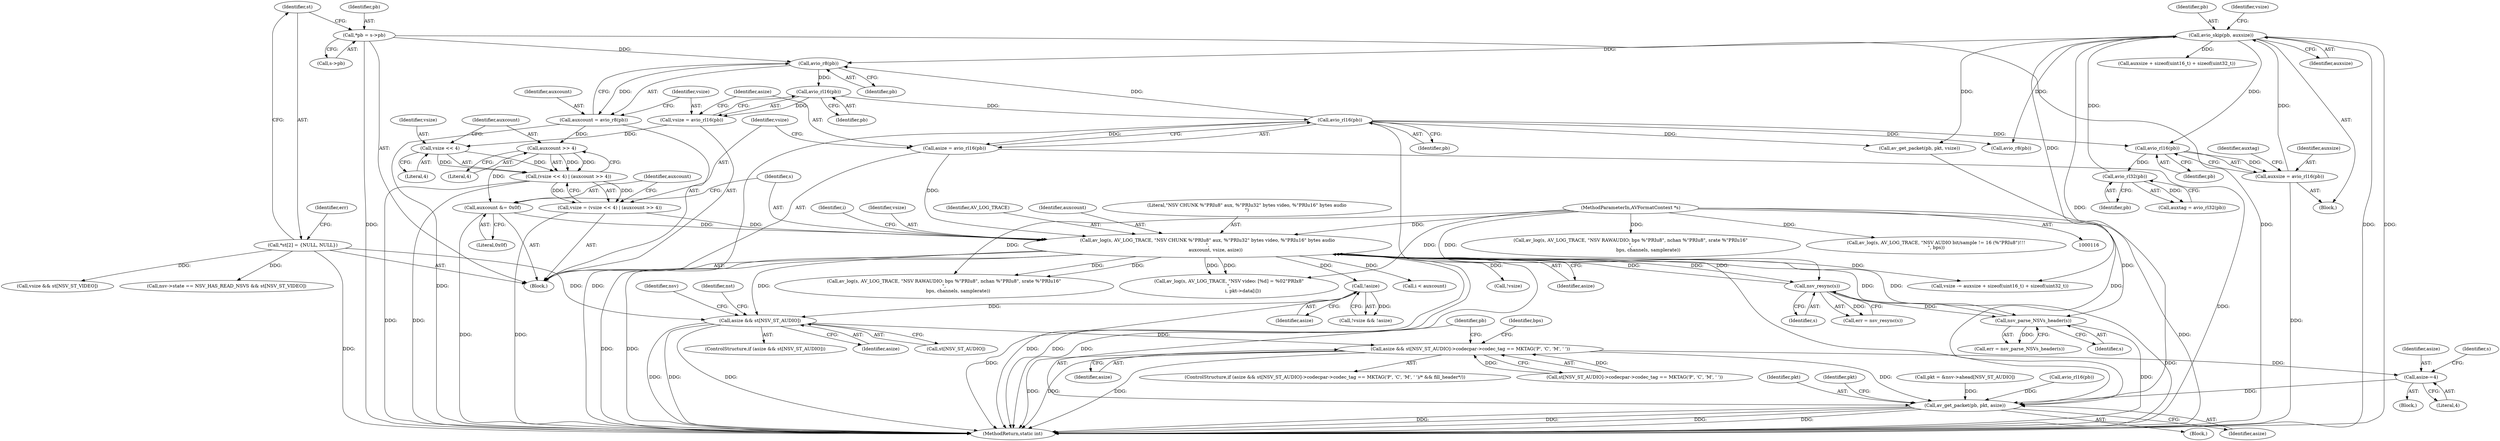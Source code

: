 digraph "1_libav_fe6eea99efac66839052af547426518efd970b24@array" {
"1000445" [label="(Call,asize && st[NSV_ST_AUDIO])"];
"1000304" [label="(Call,!asize)"];
"1000255" [label="(Call,av_log(s, AV_LOG_TRACE, \"NSV CHUNK %\"PRIu8\" aux, %\"PRIu32\" bytes video, %\"PRIu16\" bytes audio\n\",\n           auxcount, vsize, asize))"];
"1000208" [label="(Call,nsv_parse_NSVs_header(s))"];
"1000192" [label="(Call,nsv_resync(s))"];
"1000117" [label="(MethodParameterIn,AVFormatContext *s)"];
"1000252" [label="(Call,auxcount &= 0x0f)"];
"1000249" [label="(Call,auxcount >> 4)"];
"1000231" [label="(Call,auxcount = avio_r8(pb))"];
"1000233" [label="(Call,avio_r8(pb))"];
"1000281" [label="(Call,avio_skip(pb, auxsize))"];
"1000279" [label="(Call,avio_rl32(pb))"];
"1000275" [label="(Call,avio_rl16(pb))"];
"1000241" [label="(Call,avio_rl16(pb))"];
"1000237" [label="(Call,avio_rl16(pb))"];
"1000273" [label="(Call,auxsize = avio_rl16(pb))"];
"1000127" [label="(Call,*pb = s->pb)"];
"1000243" [label="(Call,vsize = (vsize << 4) | (auxcount >> 4))"];
"1000245" [label="(Call,(vsize << 4) | (auxcount >> 4))"];
"1000246" [label="(Call,vsize << 4)"];
"1000235" [label="(Call,vsize = avio_rl16(pb))"];
"1000239" [label="(Call,asize = avio_rl16(pb))"];
"1000133" [label="(Call,*st[2] = {NULL, NULL})"];
"1000467" [label="(Call,asize && st[NSV_ST_AUDIO]->codecpar->codec_tag == MKTAG('P', 'C', 'M', ' '))"];
"1000506" [label="(Call,asize-=4)"];
"1000583" [label="(Call,av_get_packet(pb, pkt, asize))"];
"1000192" [label="(Call,nsv_resync(s))"];
"1000255" [label="(Call,av_log(s, AV_LOG_TRACE, \"NSV CHUNK %\"PRIu8\" aux, %\"PRIu32\" bytes video, %\"PRIu16\" bytes audio\n\",\n           auxcount, vsize, asize))"];
"1000257" [label="(Identifier,AV_LOG_TRACE)"];
"1000277" [label="(Call,auxtag = avio_rl32(pb))"];
"1000246" [label="(Call,vsize << 4)"];
"1000506" [label="(Call,asize-=4)"];
"1000488" [label="(Call,avio_r8(pb))"];
"1000286" [label="(Call,auxsize + sizeof(uint16_t) + sizeof(uint32_t))"];
"1000259" [label="(Identifier,auxcount)"];
"1000282" [label="(Identifier,pb)"];
"1000208" [label="(Call,nsv_parse_NSVs_header(s))"];
"1000239" [label="(Call,asize = avio_rl16(pb))"];
"1000252" [label="(Call,auxcount &= 0x0f)"];
"1000247" [label="(Identifier,vsize)"];
"1000444" [label="(ControlStructure,if (asize && st[NSV_ST_AUDIO]))"];
"1000583" [label="(Call,av_get_packet(pb, pkt, asize))"];
"1000304" [label="(Call,!asize)"];
"1000117" [label="(MethodParameterIn,AVFormatContext *s)"];
"1000258" [label="(Literal,\"NSV CHUNK %\"PRIu8\" aux, %\"PRIu32\" bytes video, %\"PRIu16\" bytes audio\n\")"];
"1000576" [label="(Call,av_log(s, AV_LOG_TRACE, \"NSV RAWAUDIO: bps %\"PRIu8\", nchan %\"PRIu8\", srate %\"PRIu16\"\n\",\n                        bps, channels, samplerate))"];
"1000127" [label="(Call,*pb = s->pb)"];
"1000249" [label="(Call,auxcount >> 4)"];
"1000128" [label="(Identifier,pb)"];
"1000274" [label="(Identifier,auxsize)"];
"1000271" [label="(Block,)"];
"1000467" [label="(Call,asize && st[NSV_ST_AUDIO]->codecpar->codec_tag == MKTAG('P', 'C', 'M', ' '))"];
"1000243" [label="(Call,vsize = (vsize << 4) | (auxcount >> 4))"];
"1000264" [label="(Identifier,i)"];
"1000584" [label="(Identifier,pb)"];
"1000280" [label="(Identifier,pb)"];
"1000190" [label="(Call,err = nsv_resync(s))"];
"1000508" [label="(Literal,4)"];
"1000281" [label="(Call,avio_skip(pb, auxsize))"];
"1000585" [label="(Identifier,pkt)"];
"1000279" [label="(Call,avio_rl32(pb))"];
"1000240" [label="(Identifier,asize)"];
"1000285" [label="(Identifier,vsize)"];
"1000452" [label="(Identifier,nst)"];
"1000235" [label="(Call,vsize = avio_rl16(pb))"];
"1000278" [label="(Identifier,auxtag)"];
"1000231" [label="(Call,auxcount = avio_r8(pb))"];
"1000446" [label="(Identifier,asize)"];
"1000140" [label="(Identifier,err)"];
"1000237" [label="(Call,avio_rl16(pb))"];
"1000206" [label="(Call,err = nsv_parse_NSVs_header(s))"];
"1000469" [label="(Call,st[NSV_ST_AUDIO]->codecpar->codec_tag == MKTAG('P', 'C', 'M', ' '))"];
"1000276" [label="(Identifier,pb)"];
"1000487" [label="(Identifier,bps)"];
"1000273" [label="(Call,auxsize = avio_rl16(pb))"];
"1000275" [label="(Call,avio_rl16(pb))"];
"1000589" [label="(Identifier,pkt)"];
"1000302" [label="(Call,!vsize)"];
"1000445" [label="(Call,asize && st[NSV_ST_AUDIO])"];
"1000377" [label="(Call,av_get_packet(pb, pkt, vsize))"];
"1000466" [label="(ControlStructure,if (asize && st[NSV_ST_AUDIO]->codecpar->codec_tag == MKTAG('P', 'C', 'M', ' ')/* && fill_header*/))"];
"1000668" [label="(Identifier,nsv)"];
"1000458" [label="(Call,pkt = &nsv->ahead[NSV_ST_AUDIO])"];
"1000193" [label="(Identifier,s)"];
"1000507" [label="(Identifier,asize)"];
"1000609" [label="(Call,nsv->state == NSV_HAS_READ_NSVS && st[NSV_ST_VIDEO])"];
"1000241" [label="(Call,avio_rl16(pb))"];
"1000482" [label="(Block,)"];
"1000233" [label="(Call,avio_r8(pb))"];
"1000253" [label="(Identifier,auxcount)"];
"1000250" [label="(Identifier,auxcount)"];
"1000133" [label="(Call,*st[2] = {NULL, NULL})"];
"1000245" [label="(Call,(vsize << 4) | (auxcount >> 4))"];
"1000673" [label="(MethodReturn,static int)"];
"1000450" [label="(Block,)"];
"1000232" [label="(Identifier,auxcount)"];
"1000236" [label="(Identifier,vsize)"];
"1000586" [label="(Identifier,asize)"];
"1000209" [label="(Identifier,s)"];
"1000468" [label="(Identifier,asize)"];
"1000256" [label="(Identifier,s)"];
"1000234" [label="(Identifier,pb)"];
"1000531" [label="(Call,av_log(s, AV_LOG_TRACE, \"NSV AUDIO bit/sample != 16 (%\"PRIu8\")!!!\n\", bps))"];
"1000447" [label="(Call,st[NSV_ST_AUDIO])"];
"1000238" [label="(Identifier,pb)"];
"1000261" [label="(Identifier,asize)"];
"1000509" [label="(Call,av_log(s, AV_LOG_TRACE, \"NSV RAWAUDIO: bps %\"PRIu8\", nchan %\"PRIu8\", srate %\"PRIu16\"\n\",\n                   bps, channels, samplerate))"];
"1000254" [label="(Literal,0x0f)"];
"1000134" [label="(Identifier,st)"];
"1000251" [label="(Literal,4)"];
"1000283" [label="(Identifier,auxsize)"];
"1000242" [label="(Identifier,pb)"];
"1000496" [label="(Call,avio_rl16(pb))"];
"1000284" [label="(Call,vsize -= auxsize + sizeof(uint16_t) + sizeof(uint32_t))"];
"1000301" [label="(Call,!vsize && !asize)"];
"1000420" [label="(Call,av_log(s, AV_LOG_TRACE, \"NSV video: [%d] = %02\"PRIx8\"\n\",\n                   i, pkt->data[i]))"];
"1000244" [label="(Identifier,vsize)"];
"1000305" [label="(Identifier,asize)"];
"1000260" [label="(Identifier,vsize)"];
"1000129" [label="(Call,s->pb)"];
"1000119" [label="(Block,)"];
"1000248" [label="(Literal,4)"];
"1000510" [label="(Identifier,s)"];
"1000356" [label="(Call,vsize && st[NSV_ST_VIDEO])"];
"1000266" [label="(Call,i < auxcount)"];
"1000445" -> "1000444"  [label="AST: "];
"1000445" -> "1000446"  [label="CFG: "];
"1000445" -> "1000447"  [label="CFG: "];
"1000446" -> "1000445"  [label="AST: "];
"1000447" -> "1000445"  [label="AST: "];
"1000452" -> "1000445"  [label="CFG: "];
"1000668" -> "1000445"  [label="CFG: "];
"1000445" -> "1000673"  [label="DDG: "];
"1000445" -> "1000673"  [label="DDG: "];
"1000445" -> "1000673"  [label="DDG: "];
"1000304" -> "1000445"  [label="DDG: "];
"1000255" -> "1000445"  [label="DDG: "];
"1000133" -> "1000445"  [label="DDG: "];
"1000445" -> "1000467"  [label="DDG: "];
"1000304" -> "1000301"  [label="AST: "];
"1000304" -> "1000305"  [label="CFG: "];
"1000305" -> "1000304"  [label="AST: "];
"1000301" -> "1000304"  [label="CFG: "];
"1000304" -> "1000673"  [label="DDG: "];
"1000304" -> "1000301"  [label="DDG: "];
"1000255" -> "1000304"  [label="DDG: "];
"1000255" -> "1000119"  [label="AST: "];
"1000255" -> "1000261"  [label="CFG: "];
"1000256" -> "1000255"  [label="AST: "];
"1000257" -> "1000255"  [label="AST: "];
"1000258" -> "1000255"  [label="AST: "];
"1000259" -> "1000255"  [label="AST: "];
"1000260" -> "1000255"  [label="AST: "];
"1000261" -> "1000255"  [label="AST: "];
"1000264" -> "1000255"  [label="CFG: "];
"1000255" -> "1000673"  [label="DDG: "];
"1000255" -> "1000673"  [label="DDG: "];
"1000255" -> "1000673"  [label="DDG: "];
"1000255" -> "1000673"  [label="DDG: "];
"1000255" -> "1000673"  [label="DDG: "];
"1000255" -> "1000192"  [label="DDG: "];
"1000255" -> "1000208"  [label="DDG: "];
"1000208" -> "1000255"  [label="DDG: "];
"1000192" -> "1000255"  [label="DDG: "];
"1000117" -> "1000255"  [label="DDG: "];
"1000252" -> "1000255"  [label="DDG: "];
"1000243" -> "1000255"  [label="DDG: "];
"1000239" -> "1000255"  [label="DDG: "];
"1000255" -> "1000266"  [label="DDG: "];
"1000255" -> "1000284"  [label="DDG: "];
"1000255" -> "1000302"  [label="DDG: "];
"1000255" -> "1000420"  [label="DDG: "];
"1000255" -> "1000420"  [label="DDG: "];
"1000255" -> "1000509"  [label="DDG: "];
"1000255" -> "1000509"  [label="DDG: "];
"1000208" -> "1000206"  [label="AST: "];
"1000208" -> "1000209"  [label="CFG: "];
"1000209" -> "1000208"  [label="AST: "];
"1000206" -> "1000208"  [label="CFG: "];
"1000208" -> "1000673"  [label="DDG: "];
"1000208" -> "1000206"  [label="DDG: "];
"1000192" -> "1000208"  [label="DDG: "];
"1000117" -> "1000208"  [label="DDG: "];
"1000192" -> "1000190"  [label="AST: "];
"1000192" -> "1000193"  [label="CFG: "];
"1000193" -> "1000192"  [label="AST: "];
"1000190" -> "1000192"  [label="CFG: "];
"1000192" -> "1000673"  [label="DDG: "];
"1000192" -> "1000190"  [label="DDG: "];
"1000117" -> "1000192"  [label="DDG: "];
"1000117" -> "1000116"  [label="AST: "];
"1000117" -> "1000673"  [label="DDG: "];
"1000117" -> "1000420"  [label="DDG: "];
"1000117" -> "1000509"  [label="DDG: "];
"1000117" -> "1000531"  [label="DDG: "];
"1000117" -> "1000576"  [label="DDG: "];
"1000252" -> "1000119"  [label="AST: "];
"1000252" -> "1000254"  [label="CFG: "];
"1000253" -> "1000252"  [label="AST: "];
"1000254" -> "1000252"  [label="AST: "];
"1000256" -> "1000252"  [label="CFG: "];
"1000252" -> "1000673"  [label="DDG: "];
"1000249" -> "1000252"  [label="DDG: "];
"1000249" -> "1000245"  [label="AST: "];
"1000249" -> "1000251"  [label="CFG: "];
"1000250" -> "1000249"  [label="AST: "];
"1000251" -> "1000249"  [label="AST: "];
"1000245" -> "1000249"  [label="CFG: "];
"1000249" -> "1000245"  [label="DDG: "];
"1000249" -> "1000245"  [label="DDG: "];
"1000231" -> "1000249"  [label="DDG: "];
"1000231" -> "1000119"  [label="AST: "];
"1000231" -> "1000233"  [label="CFG: "];
"1000232" -> "1000231"  [label="AST: "];
"1000233" -> "1000231"  [label="AST: "];
"1000236" -> "1000231"  [label="CFG: "];
"1000231" -> "1000673"  [label="DDG: "];
"1000233" -> "1000231"  [label="DDG: "];
"1000233" -> "1000234"  [label="CFG: "];
"1000234" -> "1000233"  [label="AST: "];
"1000281" -> "1000233"  [label="DDG: "];
"1000241" -> "1000233"  [label="DDG: "];
"1000127" -> "1000233"  [label="DDG: "];
"1000233" -> "1000237"  [label="DDG: "];
"1000281" -> "1000271"  [label="AST: "];
"1000281" -> "1000283"  [label="CFG: "];
"1000282" -> "1000281"  [label="AST: "];
"1000283" -> "1000281"  [label="AST: "];
"1000285" -> "1000281"  [label="CFG: "];
"1000281" -> "1000673"  [label="DDG: "];
"1000281" -> "1000673"  [label="DDG: "];
"1000281" -> "1000275"  [label="DDG: "];
"1000279" -> "1000281"  [label="DDG: "];
"1000273" -> "1000281"  [label="DDG: "];
"1000281" -> "1000284"  [label="DDG: "];
"1000281" -> "1000286"  [label="DDG: "];
"1000281" -> "1000377"  [label="DDG: "];
"1000281" -> "1000488"  [label="DDG: "];
"1000281" -> "1000583"  [label="DDG: "];
"1000279" -> "1000277"  [label="AST: "];
"1000279" -> "1000280"  [label="CFG: "];
"1000280" -> "1000279"  [label="AST: "];
"1000277" -> "1000279"  [label="CFG: "];
"1000279" -> "1000277"  [label="DDG: "];
"1000275" -> "1000279"  [label="DDG: "];
"1000275" -> "1000273"  [label="AST: "];
"1000275" -> "1000276"  [label="CFG: "];
"1000276" -> "1000275"  [label="AST: "];
"1000273" -> "1000275"  [label="CFG: "];
"1000275" -> "1000273"  [label="DDG: "];
"1000241" -> "1000275"  [label="DDG: "];
"1000241" -> "1000239"  [label="AST: "];
"1000241" -> "1000242"  [label="CFG: "];
"1000242" -> "1000241"  [label="AST: "];
"1000239" -> "1000241"  [label="CFG: "];
"1000241" -> "1000673"  [label="DDG: "];
"1000241" -> "1000239"  [label="DDG: "];
"1000237" -> "1000241"  [label="DDG: "];
"1000241" -> "1000377"  [label="DDG: "];
"1000241" -> "1000488"  [label="DDG: "];
"1000241" -> "1000583"  [label="DDG: "];
"1000237" -> "1000235"  [label="AST: "];
"1000237" -> "1000238"  [label="CFG: "];
"1000238" -> "1000237"  [label="AST: "];
"1000235" -> "1000237"  [label="CFG: "];
"1000237" -> "1000235"  [label="DDG: "];
"1000273" -> "1000271"  [label="AST: "];
"1000274" -> "1000273"  [label="AST: "];
"1000278" -> "1000273"  [label="CFG: "];
"1000273" -> "1000673"  [label="DDG: "];
"1000127" -> "1000119"  [label="AST: "];
"1000127" -> "1000129"  [label="CFG: "];
"1000128" -> "1000127"  [label="AST: "];
"1000129" -> "1000127"  [label="AST: "];
"1000134" -> "1000127"  [label="CFG: "];
"1000127" -> "1000673"  [label="DDG: "];
"1000127" -> "1000673"  [label="DDG: "];
"1000243" -> "1000119"  [label="AST: "];
"1000243" -> "1000245"  [label="CFG: "];
"1000244" -> "1000243"  [label="AST: "];
"1000245" -> "1000243"  [label="AST: "];
"1000253" -> "1000243"  [label="CFG: "];
"1000243" -> "1000673"  [label="DDG: "];
"1000245" -> "1000243"  [label="DDG: "];
"1000245" -> "1000243"  [label="DDG: "];
"1000246" -> "1000245"  [label="AST: "];
"1000245" -> "1000673"  [label="DDG: "];
"1000245" -> "1000673"  [label="DDG: "];
"1000246" -> "1000245"  [label="DDG: "];
"1000246" -> "1000245"  [label="DDG: "];
"1000246" -> "1000248"  [label="CFG: "];
"1000247" -> "1000246"  [label="AST: "];
"1000248" -> "1000246"  [label="AST: "];
"1000250" -> "1000246"  [label="CFG: "];
"1000235" -> "1000246"  [label="DDG: "];
"1000235" -> "1000119"  [label="AST: "];
"1000236" -> "1000235"  [label="AST: "];
"1000240" -> "1000235"  [label="CFG: "];
"1000239" -> "1000119"  [label="AST: "];
"1000240" -> "1000239"  [label="AST: "];
"1000244" -> "1000239"  [label="CFG: "];
"1000239" -> "1000673"  [label="DDG: "];
"1000133" -> "1000119"  [label="AST: "];
"1000133" -> "1000134"  [label="CFG: "];
"1000134" -> "1000133"  [label="AST: "];
"1000140" -> "1000133"  [label="CFG: "];
"1000133" -> "1000673"  [label="DDG: "];
"1000133" -> "1000356"  [label="DDG: "];
"1000133" -> "1000609"  [label="DDG: "];
"1000467" -> "1000466"  [label="AST: "];
"1000467" -> "1000468"  [label="CFG: "];
"1000467" -> "1000469"  [label="CFG: "];
"1000468" -> "1000467"  [label="AST: "];
"1000469" -> "1000467"  [label="AST: "];
"1000487" -> "1000467"  [label="CFG: "];
"1000584" -> "1000467"  [label="CFG: "];
"1000467" -> "1000673"  [label="DDG: "];
"1000467" -> "1000673"  [label="DDG: "];
"1000467" -> "1000673"  [label="DDG: "];
"1000469" -> "1000467"  [label="DDG: "];
"1000469" -> "1000467"  [label="DDG: "];
"1000467" -> "1000506"  [label="DDG: "];
"1000467" -> "1000583"  [label="DDG: "];
"1000506" -> "1000482"  [label="AST: "];
"1000506" -> "1000508"  [label="CFG: "];
"1000507" -> "1000506"  [label="AST: "];
"1000508" -> "1000506"  [label="AST: "];
"1000510" -> "1000506"  [label="CFG: "];
"1000506" -> "1000583"  [label="DDG: "];
"1000583" -> "1000450"  [label="AST: "];
"1000583" -> "1000586"  [label="CFG: "];
"1000584" -> "1000583"  [label="AST: "];
"1000585" -> "1000583"  [label="AST: "];
"1000586" -> "1000583"  [label="AST: "];
"1000589" -> "1000583"  [label="CFG: "];
"1000583" -> "1000673"  [label="DDG: "];
"1000583" -> "1000673"  [label="DDG: "];
"1000583" -> "1000673"  [label="DDG: "];
"1000583" -> "1000673"  [label="DDG: "];
"1000496" -> "1000583"  [label="DDG: "];
"1000377" -> "1000583"  [label="DDG: "];
"1000458" -> "1000583"  [label="DDG: "];
}
